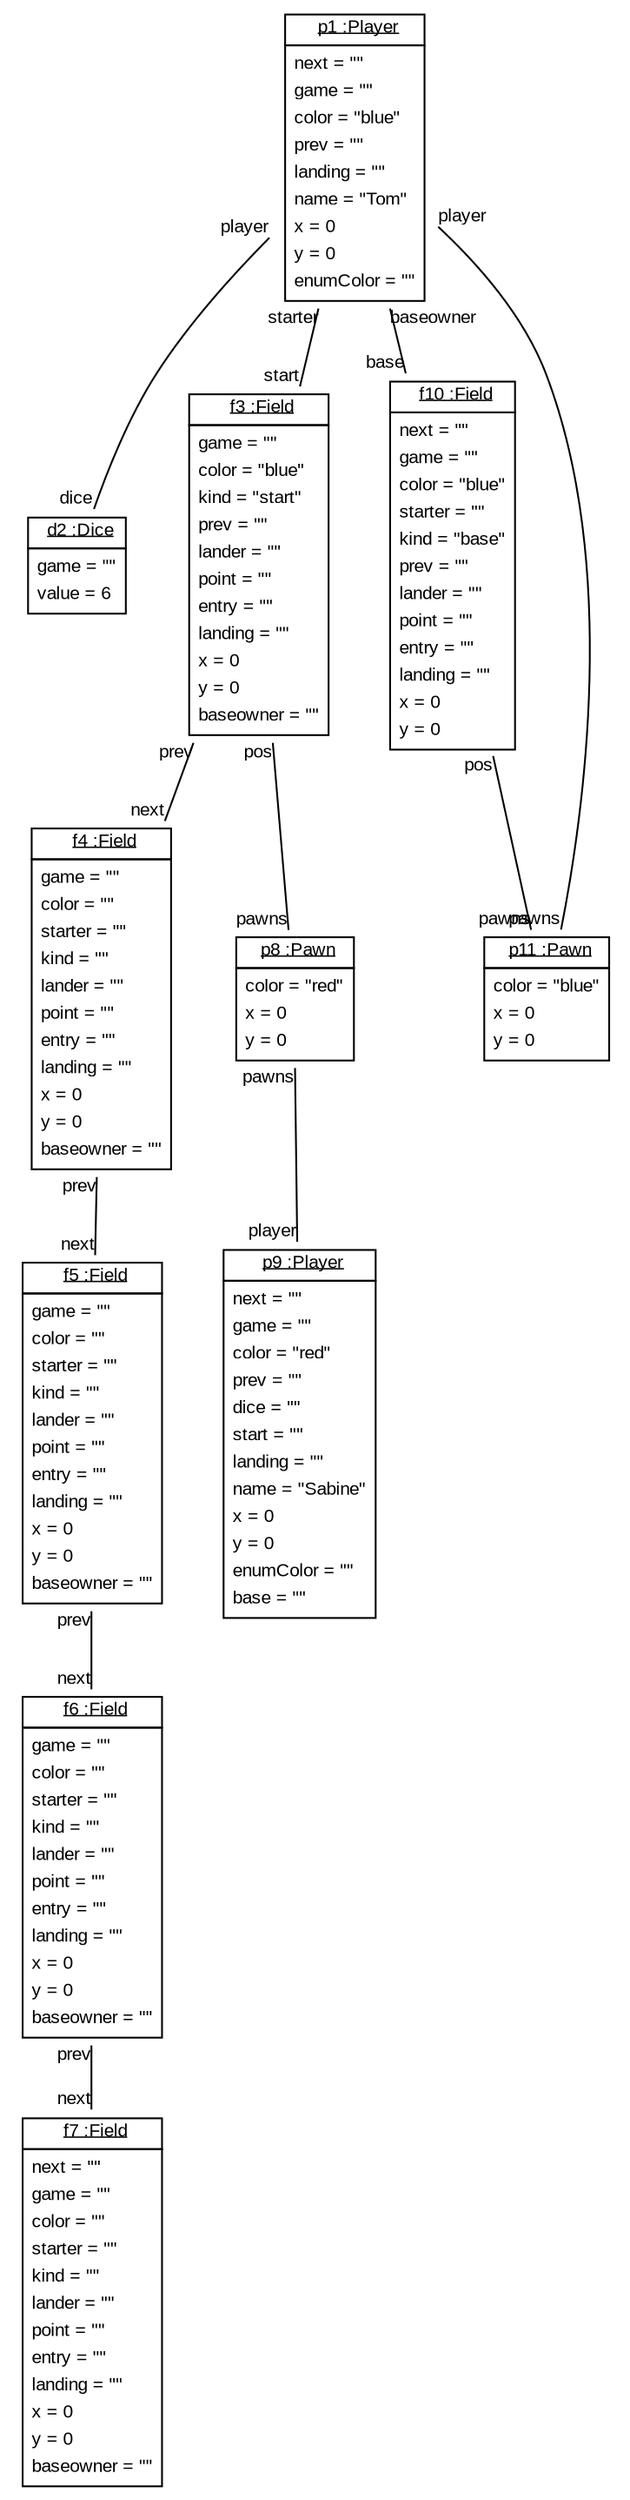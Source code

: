 graph ObjectDiagram {
   node [shape = none, fontsize = 10, fontname = "Arial"];
   edge [fontsize = 10, fontname = "Arial"];
   compound=true;

p1 [label=<<table border='0' cellborder='1' cellspacing='0'> <tr> <td href="../examples/org/sdmlib/examples/ludo/model/Player.java"> <u>p1 :Player</u></td></tr><tr><td><table border='0' cellborder='0' cellspacing='0'><tr><td align='left'>next = ""</td></tr><tr><td align='left'>game = ""</td></tr><tr><td align='left'>color = "blue"</td></tr><tr><td align='left'>prev = ""</td></tr><tr><td align='left'>landing = ""</td></tr><tr><td align='left'>name = "Tom"</td></tr><tr><td align='left'>x = 0</td></tr><tr><td align='left'>y = 0</td></tr><tr><td align='left'>enumColor = ""</td></tr></table></td></tr></table>>];
d2 [label=<<table border='0' cellborder='1' cellspacing='0'> <tr> <td href="../examples/org/sdmlib/examples/ludo/model/Dice.java"> <u>d2 :Dice</u></td></tr><tr><td><table border='0' cellborder='0' cellspacing='0'><tr><td align='left'>game = ""</td></tr><tr><td align='left'>value = 6</td></tr></table></td></tr></table>>];
f3 [label=<<table border='0' cellborder='1' cellspacing='0'> <tr> <td href="../examples/org/sdmlib/examples/ludo/model/Field.java"> <u>f3 :Field</u></td></tr><tr><td><table border='0' cellborder='0' cellspacing='0'><tr><td align='left'>game = ""</td></tr><tr><td align='left'>color = "blue"</td></tr><tr><td align='left'>kind = "start"</td></tr><tr><td align='left'>prev = ""</td></tr><tr><td align='left'>lander = ""</td></tr><tr><td align='left'>point = ""</td></tr><tr><td align='left'>entry = ""</td></tr><tr><td align='left'>landing = ""</td></tr><tr><td align='left'>x = 0</td></tr><tr><td align='left'>y = 0</td></tr><tr><td align='left'>baseowner = ""</td></tr></table></td></tr></table>>];
f4 [label=<<table border='0' cellborder='1' cellspacing='0'> <tr> <td href="../examples/org/sdmlib/examples/ludo/model/Field.java"> <u>f4 :Field</u></td></tr><tr><td><table border='0' cellborder='0' cellspacing='0'><tr><td align='left'>game = ""</td></tr><tr><td align='left'>color = ""</td></tr><tr><td align='left'>starter = ""</td></tr><tr><td align='left'>kind = ""</td></tr><tr><td align='left'>lander = ""</td></tr><tr><td align='left'>point = ""</td></tr><tr><td align='left'>entry = ""</td></tr><tr><td align='left'>landing = ""</td></tr><tr><td align='left'>x = 0</td></tr><tr><td align='left'>y = 0</td></tr><tr><td align='left'>baseowner = ""</td></tr></table></td></tr></table>>];
f5 [label=<<table border='0' cellborder='1' cellspacing='0'> <tr> <td href="../examples/org/sdmlib/examples/ludo/model/Field.java"> <u>f5 :Field</u></td></tr><tr><td><table border='0' cellborder='0' cellspacing='0'><tr><td align='left'>game = ""</td></tr><tr><td align='left'>color = ""</td></tr><tr><td align='left'>starter = ""</td></tr><tr><td align='left'>kind = ""</td></tr><tr><td align='left'>lander = ""</td></tr><tr><td align='left'>point = ""</td></tr><tr><td align='left'>entry = ""</td></tr><tr><td align='left'>landing = ""</td></tr><tr><td align='left'>x = 0</td></tr><tr><td align='left'>y = 0</td></tr><tr><td align='left'>baseowner = ""</td></tr></table></td></tr></table>>];
f6 [label=<<table border='0' cellborder='1' cellspacing='0'> <tr> <td href="../examples/org/sdmlib/examples/ludo/model/Field.java"> <u>f6 :Field</u></td></tr><tr><td><table border='0' cellborder='0' cellspacing='0'><tr><td align='left'>game = ""</td></tr><tr><td align='left'>color = ""</td></tr><tr><td align='left'>starter = ""</td></tr><tr><td align='left'>kind = ""</td></tr><tr><td align='left'>lander = ""</td></tr><tr><td align='left'>point = ""</td></tr><tr><td align='left'>entry = ""</td></tr><tr><td align='left'>landing = ""</td></tr><tr><td align='left'>x = 0</td></tr><tr><td align='left'>y = 0</td></tr><tr><td align='left'>baseowner = ""</td></tr></table></td></tr></table>>];
f7 [label=<<table border='0' cellborder='1' cellspacing='0'> <tr> <td href="../examples/org/sdmlib/examples/ludo/model/Field.java"> <u>f7 :Field</u></td></tr><tr><td><table border='0' cellborder='0' cellspacing='0'><tr><td align='left'>next = ""</td></tr><tr><td align='left'>game = ""</td></tr><tr><td align='left'>color = ""</td></tr><tr><td align='left'>starter = ""</td></tr><tr><td align='left'>kind = ""</td></tr><tr><td align='left'>lander = ""</td></tr><tr><td align='left'>point = ""</td></tr><tr><td align='left'>entry = ""</td></tr><tr><td align='left'>landing = ""</td></tr><tr><td align='left'>x = 0</td></tr><tr><td align='left'>y = 0</td></tr><tr><td align='left'>baseowner = ""</td></tr></table></td></tr></table>>];
p8 [label=<<table border='0' cellborder='1' cellspacing='0'> <tr> <td href="../examples/org/sdmlib/examples/ludo/model/Pawn.java"> <u>p8 :Pawn</u></td></tr><tr><td><table border='0' cellborder='0' cellspacing='0'><tr><td align='left'>color = "red"</td></tr><tr><td align='left'>x = 0</td></tr><tr><td align='left'>y = 0</td></tr></table></td></tr></table>>];
p9 [label=<<table border='0' cellborder='1' cellspacing='0'> <tr> <td href="../examples/org/sdmlib/examples/ludo/model/Player.java"> <u>p9 :Player</u></td></tr><tr><td><table border='0' cellborder='0' cellspacing='0'><tr><td align='left'>next = ""</td></tr><tr><td align='left'>game = ""</td></tr><tr><td align='left'>color = "red"</td></tr><tr><td align='left'>prev = ""</td></tr><tr><td align='left'>dice = ""</td></tr><tr><td align='left'>start = ""</td></tr><tr><td align='left'>landing = ""</td></tr><tr><td align='left'>name = "Sabine"</td></tr><tr><td align='left'>x = 0</td></tr><tr><td align='left'>y = 0</td></tr><tr><td align='left'>enumColor = ""</td></tr><tr><td align='left'>base = ""</td></tr></table></td></tr></table>>];
f10 [label=<<table border='0' cellborder='1' cellspacing='0'> <tr> <td href="../examples/org/sdmlib/examples/ludo/model/Field.java"> <u>f10 :Field</u></td></tr><tr><td><table border='0' cellborder='0' cellspacing='0'><tr><td align='left'>next = ""</td></tr><tr><td align='left'>game = ""</td></tr><tr><td align='left'>color = "blue"</td></tr><tr><td align='left'>starter = ""</td></tr><tr><td align='left'>kind = "base"</td></tr><tr><td align='left'>prev = ""</td></tr><tr><td align='left'>lander = ""</td></tr><tr><td align='left'>point = ""</td></tr><tr><td align='left'>entry = ""</td></tr><tr><td align='left'>landing = ""</td></tr><tr><td align='left'>x = 0</td></tr><tr><td align='left'>y = 0</td></tr></table></td></tr></table>>];
p11 [label=<<table border='0' cellborder='1' cellspacing='0'> <tr> <td href="../examples/org/sdmlib/examples/ludo/model/Pawn.java"> <u>p11 :Pawn</u></td></tr><tr><td><table border='0' cellborder='0' cellspacing='0'><tr><td align='left'>color = "blue"</td></tr><tr><td align='left'>x = 0</td></tr><tr><td align='left'>y = 0</td></tr></table></td></tr></table>>];

p1 -- d2 [headlabel = "dice" taillabel = "player"];
p1 -- f3 [headlabel = "start" taillabel = "starter"];
p1 -- p11 [headlabel = "pawns" taillabel = "player"];
p1 -- f10 [headlabel = "base" taillabel = "baseowner"];
f3 -- f4 [headlabel = "next" taillabel = "prev"];
f3 -- p8 [headlabel = "pawns" taillabel = "pos"];
f4 -- f5 [headlabel = "next" taillabel = "prev"];
f5 -- f6 [headlabel = "next" taillabel = "prev"];
f6 -- f7 [headlabel = "next" taillabel = "prev"];
p8 -- p9 [headlabel = "player" taillabel = "pawns"];
f10 -- p11 [headlabel = "pawns" taillabel = "pos"];
}
